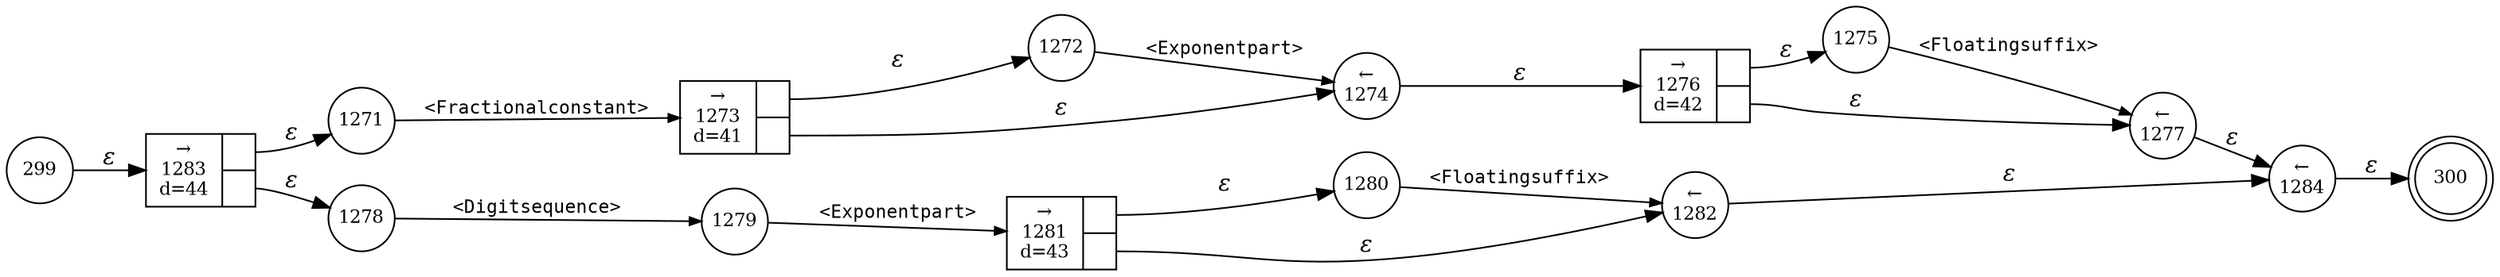 digraph ATN {
rankdir=LR;
s300[fontsize=11, label="300", shape=doublecircle, fixedsize=true, width=.6];
s1280[fontsize=11,label="1280", shape=circle, fixedsize=true, width=.55, peripheries=1];
s1281[fontsize=11,label="{&rarr;\n1281\nd=43|{<p0>|<p1>}}", shape=record, fixedsize=false, peripheries=1];
s1282[fontsize=11,label="&larr;\n1282", shape=circle, fixedsize=true, width=.55, peripheries=1];
s1283[fontsize=11,label="{&rarr;\n1283\nd=44|{<p0>|<p1>}}", shape=record, fixedsize=false, peripheries=1];
s1284[fontsize=11,label="&larr;\n1284", shape=circle, fixedsize=true, width=.55, peripheries=1];
s299[fontsize=11,label="299", shape=circle, fixedsize=true, width=.55, peripheries=1];
s1271[fontsize=11,label="1271", shape=circle, fixedsize=true, width=.55, peripheries=1];
s1272[fontsize=11,label="1272", shape=circle, fixedsize=true, width=.55, peripheries=1];
s1273[fontsize=11,label="{&rarr;\n1273\nd=41|{<p0>|<p1>}}", shape=record, fixedsize=false, peripheries=1];
s1274[fontsize=11,label="&larr;\n1274", shape=circle, fixedsize=true, width=.55, peripheries=1];
s1275[fontsize=11,label="1275", shape=circle, fixedsize=true, width=.55, peripheries=1];
s1276[fontsize=11,label="{&rarr;\n1276\nd=42|{<p0>|<p1>}}", shape=record, fixedsize=false, peripheries=1];
s1277[fontsize=11,label="&larr;\n1277", shape=circle, fixedsize=true, width=.55, peripheries=1];
s1278[fontsize=11,label="1278", shape=circle, fixedsize=true, width=.55, peripheries=1];
s1279[fontsize=11,label="1279", shape=circle, fixedsize=true, width=.55, peripheries=1];
s299 -> s1283 [fontname="Times-Italic", label="&epsilon;"];
s1283:p0 -> s1271 [fontname="Times-Italic", label="&epsilon;"];
s1283:p1 -> s1278 [fontname="Times-Italic", label="&epsilon;"];
s1271 -> s1273 [fontsize=11, fontname="Courier", arrowsize=.7, label = "<Fractionalconstant>", arrowhead = normal];
s1278 -> s1279 [fontsize=11, fontname="Courier", arrowsize=.7, label = "<Digitsequence>", arrowhead = normal];
s1273:p0 -> s1272 [fontname="Times-Italic", label="&epsilon;"];
s1273:p1 -> s1274 [fontname="Times-Italic", label="&epsilon;"];
s1279 -> s1281 [fontsize=11, fontname="Courier", arrowsize=.7, label = "<Exponentpart>", arrowhead = normal];
s1272 -> s1274 [fontsize=11, fontname="Courier", arrowsize=.7, label = "<Exponentpart>", arrowhead = normal];
s1274 -> s1276 [fontname="Times-Italic", label="&epsilon;"];
s1281:p0 -> s1280 [fontname="Times-Italic", label="&epsilon;"];
s1281:p1 -> s1282 [fontname="Times-Italic", label="&epsilon;"];
s1276:p0 -> s1275 [fontname="Times-Italic", label="&epsilon;"];
s1276:p1 -> s1277 [fontname="Times-Italic", label="&epsilon;"];
s1280 -> s1282 [fontsize=11, fontname="Courier", arrowsize=.7, label = "<Floatingsuffix>", arrowhead = normal];
s1282 -> s1284 [fontname="Times-Italic", label="&epsilon;"];
s1275 -> s1277 [fontsize=11, fontname="Courier", arrowsize=.7, label = "<Floatingsuffix>", arrowhead = normal];
s1277 -> s1284 [fontname="Times-Italic", label="&epsilon;"];
s1284 -> s300 [fontname="Times-Italic", label="&epsilon;"];
}